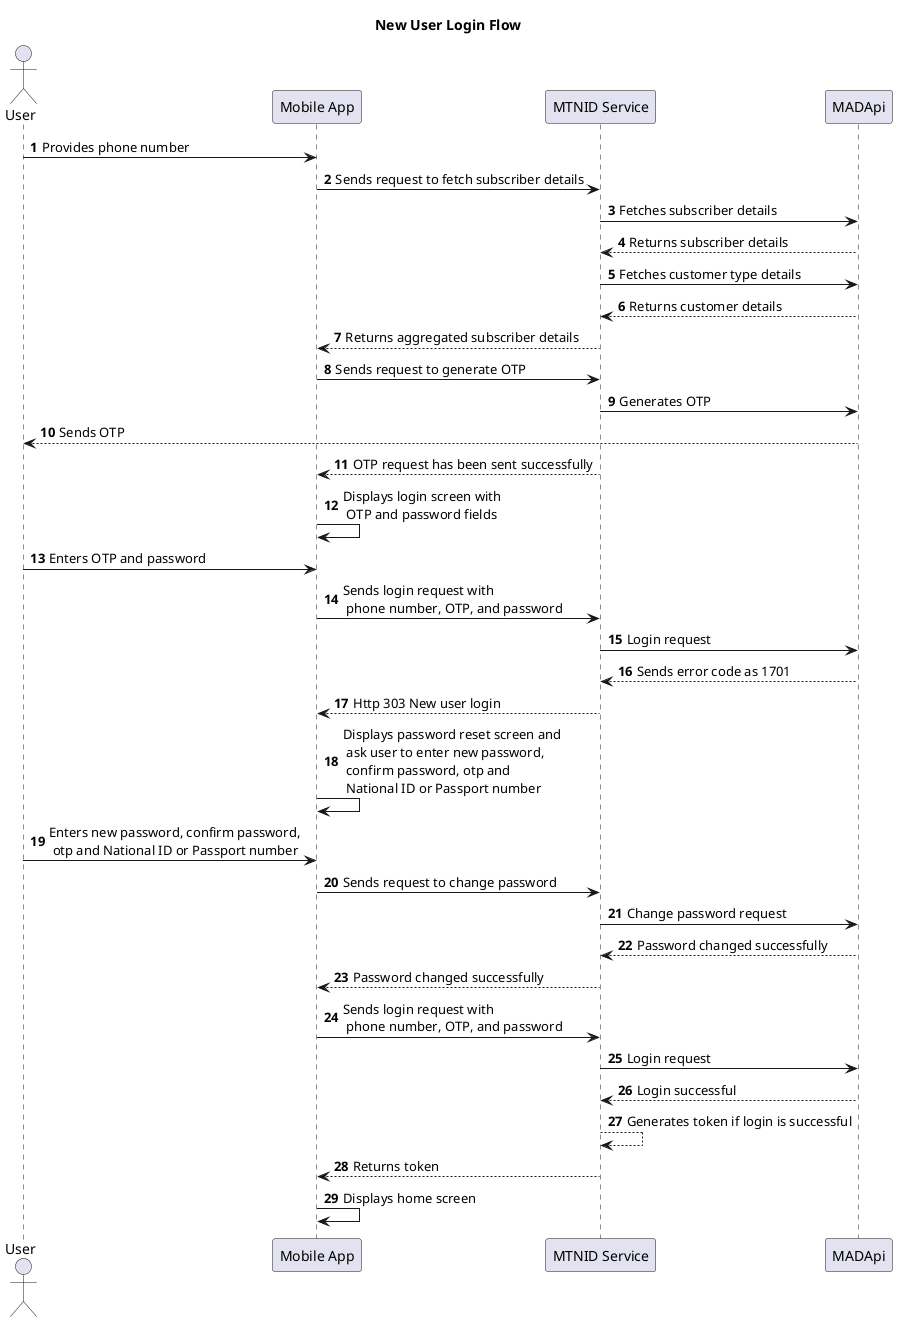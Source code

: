 @startuml NewUserLoginFlow
title New User Login Flow

autonumber

actor User
participant "Mobile App" as App
participant "MTNID Service" as Backend
participant "MADApi" as MADApi

User -> App: Provides phone number
App -> Backend: Sends request to fetch subscriber details
Backend -> MADApi: Fetches subscriber details
MADApi --> Backend: Returns subscriber details
Backend -> MADApi: Fetches customer type details
MADApi --> Backend: Returns customer details
Backend --> App: Returns aggregated subscriber details

App -> Backend: Sends request to generate OTP
Backend -> MADApi: Generates OTP
MADApi --> User: Sends OTP
Backend --> App: OTP request has been sent successfully
App -> App: Displays login screen with \n OTP and password fields

User -> App: Enters OTP and password
App -> Backend: Sends login request with \n phone number, OTP, and password
Backend -> MADApi: Login request
MADApi --> Backend: Sends error code as 1701
Backend --> App: Http 303 New user login
App -> App: Displays password reset screen and \n ask user to enter new password,\n confirm password, otp and  \n National ID or Passport number
User -> App: Enters new password, confirm password,\n otp and National ID or Passport number
App -> Backend: Sends request to change password
Backend -> MADApi: Change password request
MADApi --> Backend: Password changed successfully
Backend --> App: Password changed successfully
App -> Backend: Sends login request with \n phone number, OTP, and password
Backend -> MADApi: Login request
MADApi --> Backend: Login successful
Backend --> Backend: Generates token if login is successful
Backend --> App: Returns token
App -> App: Displays home screen
@enduml
